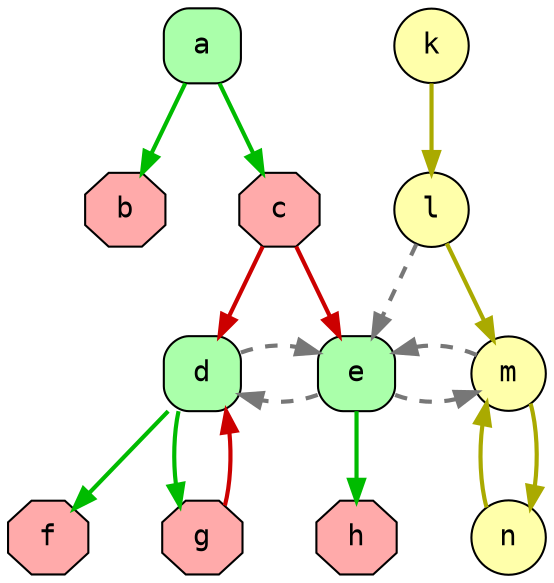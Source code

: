 digraph {
rankdir=TB
nodesep=0.5
ranksep=0.6
node[shape=circle,fontname=Helvetica,fontsize=14]
edge[fontname=Helvetica,fontsize=12, pensize = 5]

edge [fontname=Helvetica,fontsize=12,penwidth=2]

node [
     style="filled,rounded",shape=box,
     fillcolor="#AAFFAA",	
     fontname=Courier,
     fontsize=14,
     height=0.5,width=0.51]

"1:(a,b)"[label="a"]
"1:(b,b)"[label="d"]
"4:(a,b)"[label="e"]


node [
     shape=circle, style=filled,
     fillcolor="#FFFFAA"	
     fontname=Courier,
     fontsize=14,
     height=0.45,width=0.45]

"1:(a,a)"[label="k"]
"1:(b,a)"[label="m"]
"3:(a,a,b)"[label="l"]
"3:(b,a,b)"[label="n"]




node [shape=octagon,
     style=filled,
     fillcolor="#FFAAAA",
     fontname=Courier,fontsize=14,
     height=0,width=0]

"2:(a,b)"[label="b"]
"2:(b,b)"[label="f"]
"3:(a,b,b)"[label="c"]
"3:(b,b,b)"[label="g"]
"5:(a,b)"[label="h"]

"3:(a,a,b)" -> "4:(a,b)" [color="#777777",style=dashed, constraint=true]
"3:(b,a,b)" -> "1:(b,a)" [dir=back,color="#AAAA00" ]
"1:(b,a)" -> "3:(b,a,b)" [dir=back,color="#AAAA00" ]
"1:(a,a)" -> "3:(a,a,b)" [color="#AAAA00"]
"3:(a,a,b)" -> "1:(b,a)" [color="#AAAA00" ]
"1:(a,b)" -> "2:(a,b)" [color="#00BB00"]
"1:(b,b)" -> "2:(b,b)" [color="#00BB00"]
"4:(a,b)" -> "5:(a,b)" [color="#00BB00"]
"4:(a,b)" -> "1:(b,a)" [color="#777777",style=dashed, constraint=false ]
"4:(a,b)" -> "1:(b,b)" [color="#777777",style=dashed, constraint=false ]
"1:(a,b)" -> "3:(a,b,b)" [color="#00BB00"]
"1:(b,b)" -> "3:(b,b,b)" [color="#00BB00"]
"3:(a,b,b)" -> "1:(b,b)" [color="#CC0000"]
"3:(a,b,b)" -> "4:(a,b)" [color="#CC0000"]
"3:(b,b,b)" -> "1:(b,b)" [color="#CC0000"]


"1:(b,b)" -> "4:(a,b)"[constraint=false,color="#777777",style=dashed] // new: d -> e
"1:(b,a)" -> "4:(a,b)" [constraint=false,color="#777777",style=dashed] // new: e <- m


}
